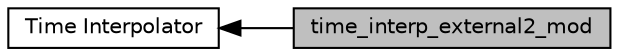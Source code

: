 digraph "time_interp_external2_mod"
{
  edge [fontname="Helvetica",fontsize="10",labelfontname="Helvetica",labelfontsize="10"];
  node [fontname="Helvetica",fontsize="10",shape=box];
  rankdir=LR;
  Node1 [label="time_interp_external2_mod",height=0.2,width=0.4,color="black", fillcolor="grey75", style="filled", fontcolor="black",tooltip="Perform I/O and time interpolation of external fields (contained in a file), using fms2_io."];
  Node2 [label="Time Interpolator",height=0.2,width=0.4,color="black", fillcolor="white", style="filled",URL="$group__time__interp.html",tooltip="Modules and associated files in the time_interp directory."];
  Node2->Node1 [shape=plaintext, dir="back", style="solid"];
}
